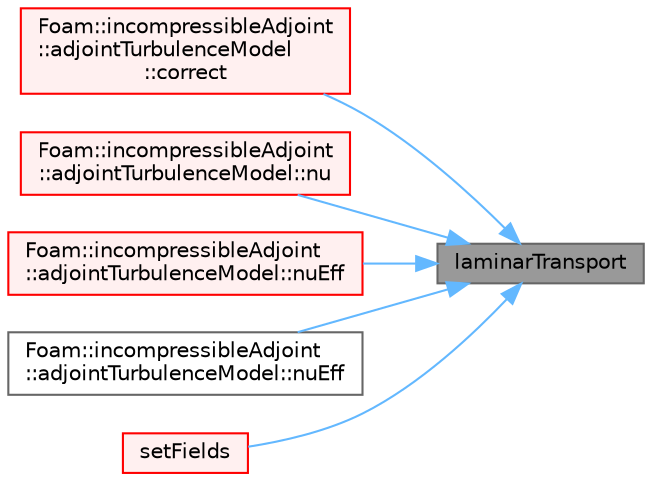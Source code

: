 digraph "laminarTransport"
{
 // LATEX_PDF_SIZE
  bgcolor="transparent";
  edge [fontname=Helvetica,fontsize=10,labelfontname=Helvetica,labelfontsize=10];
  node [fontname=Helvetica,fontsize=10,shape=box,height=0.2,width=0.4];
  rankdir="RL";
  Node1 [id="Node000001",label="laminarTransport",height=0.2,width=0.4,color="gray40", fillcolor="grey60", style="filled", fontcolor="black",tooltip=" "];
  Node1 -> Node2 [id="edge1_Node000001_Node000002",dir="back",color="steelblue1",style="solid",tooltip=" "];
  Node2 [id="Node000002",label="Foam::incompressibleAdjoint\l::adjointTurbulenceModel\l::correct",height=0.2,width=0.4,color="red", fillcolor="#FFF0F0", style="filled",URL="$classFoam_1_1incompressibleAdjoint_1_1adjointTurbulenceModel.html#aa4d8a8ca44f2b13f84ba64733f6e0252",tooltip=" "];
  Node1 -> Node7 [id="edge2_Node000001_Node000007",dir="back",color="steelblue1",style="solid",tooltip=" "];
  Node7 [id="Node000007",label="Foam::incompressibleAdjoint\l::adjointTurbulenceModel::nu",height=0.2,width=0.4,color="red", fillcolor="#FFF0F0", style="filled",URL="$classFoam_1_1incompressibleAdjoint_1_1adjointTurbulenceModel.html#a8ec0cfa6e40933dad3a642f390950937",tooltip=" "];
  Node1 -> Node70 [id="edge3_Node000001_Node000070",dir="back",color="steelblue1",style="solid",tooltip=" "];
  Node70 [id="Node000070",label="Foam::incompressibleAdjoint\l::adjointTurbulenceModel::nuEff",height=0.2,width=0.4,color="red", fillcolor="#FFF0F0", style="filled",URL="$classFoam_1_1incompressibleAdjoint_1_1adjointTurbulenceModel.html#a08a8420c467cefcdb2c99eb9737942df",tooltip=" "];
  Node1 -> Node76 [id="edge4_Node000001_Node000076",dir="back",color="steelblue1",style="solid",tooltip=" "];
  Node76 [id="Node000076",label="Foam::incompressibleAdjoint\l::adjointTurbulenceModel::nuEff",height=0.2,width=0.4,color="grey40", fillcolor="white", style="filled",URL="$classFoam_1_1incompressibleAdjoint_1_1adjointTurbulenceModel.html#aa513bbab02945fc2de59bb5d28319b7d",tooltip=" "];
  Node1 -> Node77 [id="edge5_Node000001_Node000077",dir="back",color="steelblue1",style="solid",tooltip=" "];
  Node77 [id="Node000077",label="setFields",height=0.2,width=0.4,color="red", fillcolor="#FFF0F0", style="filled",URL="$classFoam_1_1incompressibleVars.html#a8eae041a9e29a63725fdfbb4bb925f69",tooltip=" "];
}
